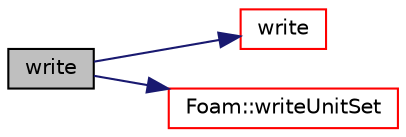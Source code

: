 digraph "write"
{
  bgcolor="transparent";
  edge [fontname="Helvetica",fontsize="10",labelfontname="Helvetica",labelfontsize="10"];
  node [fontname="Helvetica",fontsize="10",shape=record];
  rankdir="LR";
  Node1 [label="write",height=0.2,width=0.4,color="black", fillcolor="grey75", style="filled", fontcolor="black"];
  Node1 -> Node2 [color="midnightblue",fontsize="10",style="solid",fontname="Helvetica"];
  Node2 [label="write",height=0.2,width=0.4,color="red",URL="$a00542.html#ab6ebe7cc711ec80d90631044ec3950bf",tooltip="Write using provided units. "];
  Node1 -> Node3 [color="midnightblue",fontsize="10",style="solid",fontname="Helvetica"];
  Node3 [label="Foam::writeUnitSet",height=0.2,width=0.4,color="red",URL="$a10936.html#ab3f96269d02821e0fe4aeefa4a2913fd",tooltip="Set of units. "];
}
